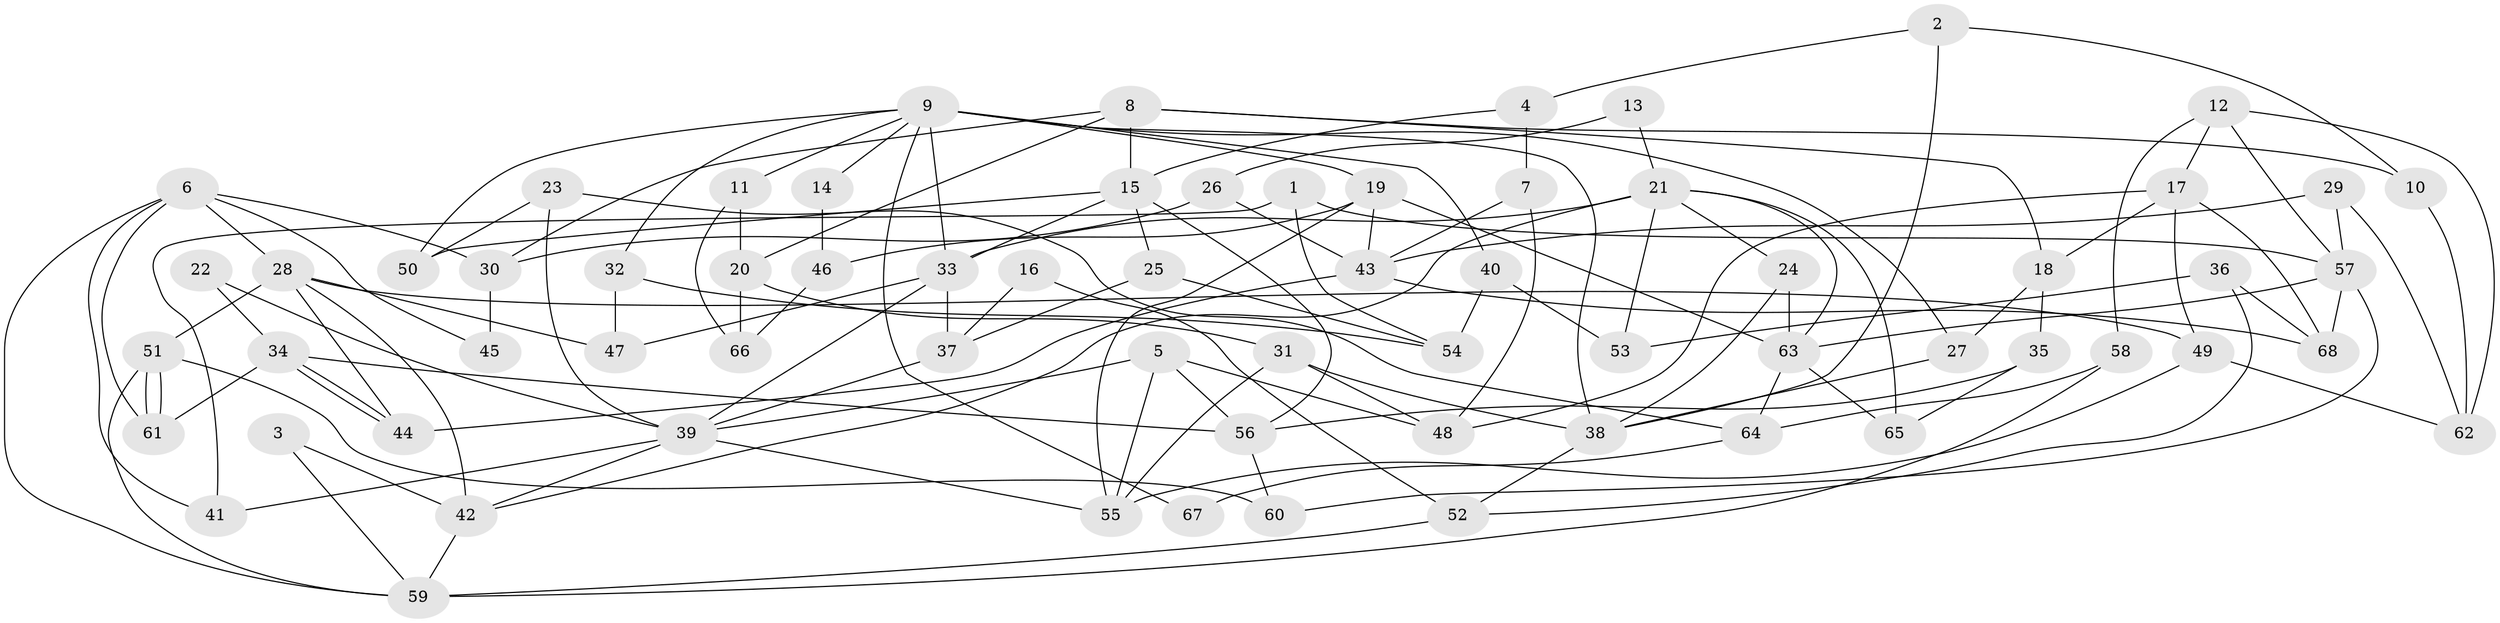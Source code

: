 // Generated by graph-tools (version 1.1) at 2025/26/03/09/25 03:26:22]
// undirected, 68 vertices, 136 edges
graph export_dot {
graph [start="1"]
  node [color=gray90,style=filled];
  1;
  2;
  3;
  4;
  5;
  6;
  7;
  8;
  9;
  10;
  11;
  12;
  13;
  14;
  15;
  16;
  17;
  18;
  19;
  20;
  21;
  22;
  23;
  24;
  25;
  26;
  27;
  28;
  29;
  30;
  31;
  32;
  33;
  34;
  35;
  36;
  37;
  38;
  39;
  40;
  41;
  42;
  43;
  44;
  45;
  46;
  47;
  48;
  49;
  50;
  51;
  52;
  53;
  54;
  55;
  56;
  57;
  58;
  59;
  60;
  61;
  62;
  63;
  64;
  65;
  66;
  67;
  68;
  1 -- 57;
  1 -- 41;
  1 -- 54;
  2 -- 38;
  2 -- 4;
  2 -- 10;
  3 -- 42;
  3 -- 59;
  4 -- 7;
  4 -- 15;
  5 -- 39;
  5 -- 55;
  5 -- 48;
  5 -- 56;
  6 -- 59;
  6 -- 61;
  6 -- 28;
  6 -- 30;
  6 -- 41;
  6 -- 45;
  7 -- 43;
  7 -- 48;
  8 -- 18;
  8 -- 15;
  8 -- 10;
  8 -- 20;
  8 -- 30;
  9 -- 40;
  9 -- 19;
  9 -- 11;
  9 -- 14;
  9 -- 27;
  9 -- 32;
  9 -- 33;
  9 -- 38;
  9 -- 50;
  9 -- 67;
  10 -- 62;
  11 -- 20;
  11 -- 66;
  12 -- 57;
  12 -- 17;
  12 -- 58;
  12 -- 62;
  13 -- 26;
  13 -- 21;
  14 -- 46;
  15 -- 33;
  15 -- 56;
  15 -- 25;
  15 -- 50;
  16 -- 52;
  16 -- 37;
  17 -- 48;
  17 -- 49;
  17 -- 18;
  17 -- 68;
  18 -- 35;
  18 -- 27;
  19 -- 43;
  19 -- 63;
  19 -- 46;
  19 -- 55;
  20 -- 31;
  20 -- 66;
  21 -- 63;
  21 -- 42;
  21 -- 24;
  21 -- 33;
  21 -- 53;
  21 -- 65;
  22 -- 39;
  22 -- 34;
  23 -- 50;
  23 -- 39;
  23 -- 64;
  24 -- 38;
  24 -- 63;
  25 -- 54;
  25 -- 37;
  26 -- 43;
  26 -- 30;
  27 -- 38;
  28 -- 49;
  28 -- 42;
  28 -- 44;
  28 -- 47;
  28 -- 51;
  29 -- 57;
  29 -- 62;
  29 -- 43;
  30 -- 45;
  31 -- 55;
  31 -- 38;
  31 -- 48;
  32 -- 47;
  32 -- 54;
  33 -- 37;
  33 -- 39;
  33 -- 47;
  34 -- 56;
  34 -- 44;
  34 -- 44;
  34 -- 61;
  35 -- 56;
  35 -- 65;
  36 -- 68;
  36 -- 52;
  36 -- 53;
  37 -- 39;
  38 -- 52;
  39 -- 41;
  39 -- 42;
  39 -- 55;
  40 -- 54;
  40 -- 53;
  42 -- 59;
  43 -- 44;
  43 -- 68;
  46 -- 66;
  49 -- 55;
  49 -- 62;
  51 -- 61;
  51 -- 61;
  51 -- 59;
  51 -- 60;
  52 -- 59;
  56 -- 60;
  57 -- 68;
  57 -- 63;
  57 -- 60;
  58 -- 59;
  58 -- 64;
  63 -- 64;
  63 -- 65;
  64 -- 67;
}
